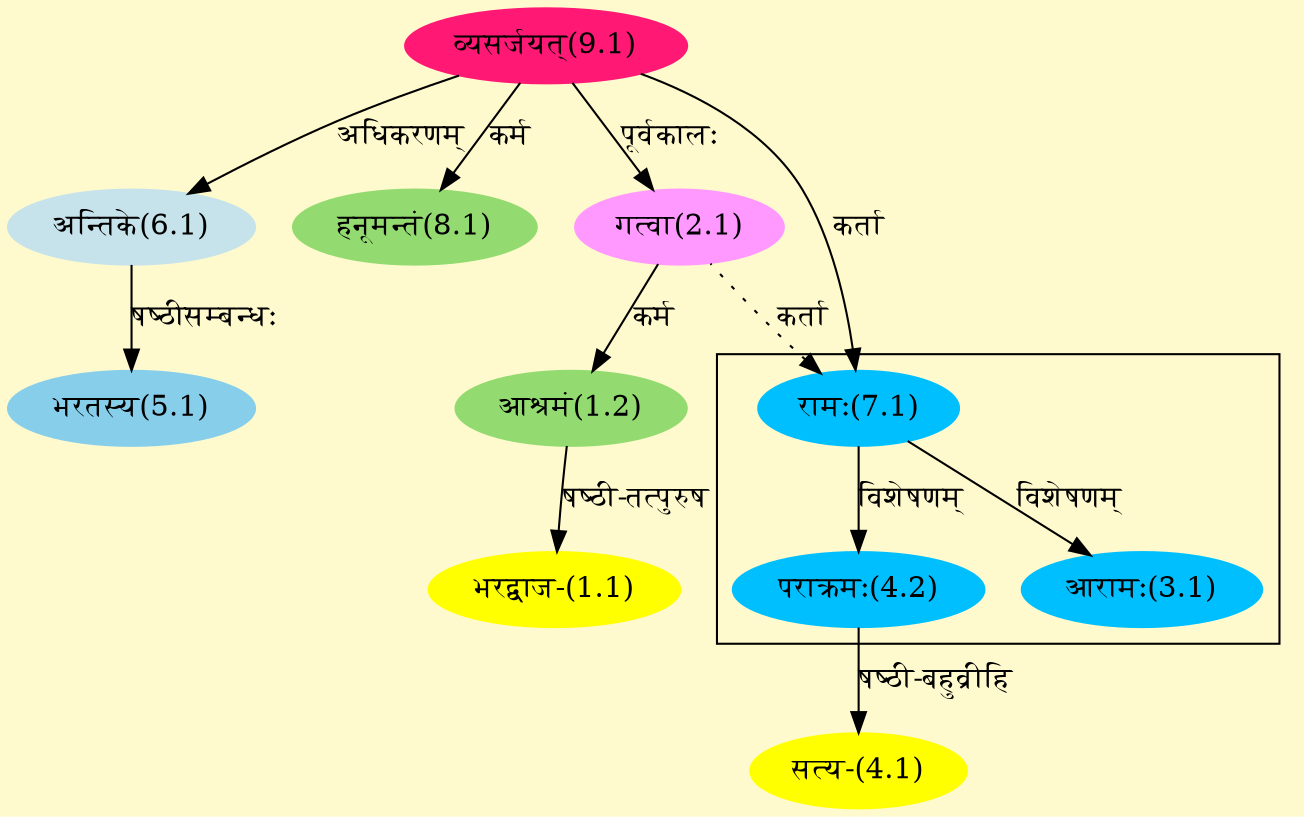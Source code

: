 digraph G{
rankdir=BT;
 compound=true;
 bgcolor="lemonchiffon1";

subgraph cluster_1{
Node3_1 [style=filled, color="#00BFFF" label = "आरामः(3.1)"]
Node7_1 [style=filled, color="#00BFFF" label = "रामः(7.1)"]
Node4_2 [style=filled, color="#00BFFF" label = "पराक्रमः(4.2)"]

}
Node1_1 [style=filled, color="#FFFF00" label = "भरद्वाज-(1.1)"]
Node1_2 [style=filled, color="#93DB70" label = "आश्रमं(1.2)"]
Node2_1 [style=filled, color="#FF99FF" label = "गत्वा(2.1)"]
Node9_1 [style=filled, color="#FF1975" label = "व्यसर्जयत्(9.1)"]
Node4_1 [style=filled, color="#FFFF00" label = "सत्य-(4.1)"]
Node4_2 [style=filled, color="#00BFFF" label = "पराक्रमः(4.2)"]
Node5_1 [style=filled, color="#87CEEB" label = "भरतस्य(5.1)"]
Node6_1 [style=filled, color="#C6E2EB" label = "अन्तिके(6.1)"]
Node7_1 [style=filled, color="#00BFFF" label = "रामः(7.1)"]
Node8_1 [style=filled, color="#93DB70" label = "हनूमन्तं(8.1)"]
/* Start of Relations section */

Node1_1 -> Node1_2 [  label="षष्ठी-तत्पुरुष"  dir="back" ]
Node1_2 -> Node2_1 [  label="कर्म"  dir="back" ]
Node2_1 -> Node9_1 [  label="पूर्वकालः"  dir="back" ]
Node3_1 -> Node7_1 [  label="विशेषणम्"  dir="back" ]
Node4_1 -> Node4_2 [  label="षष्ठी-बहुव्रीहि"  dir="back" ]
Node4_2 -> Node7_1 [  label="विशेषणम्"  dir="back" ]
Node5_1 -> Node6_1 [  label="षष्ठीसम्बन्धः"  dir="back" ]
Node6_1 -> Node9_1 [  label="अधिकरणम्"  dir="back" ]
Node7_1 -> Node9_1 [  label="कर्ता"  dir="back" ]
Node7_1 -> Node2_1 [ style=dotted label="कर्ता"  dir="back" ]
Node8_1 -> Node9_1 [  label="कर्म"  dir="back" ]
}

